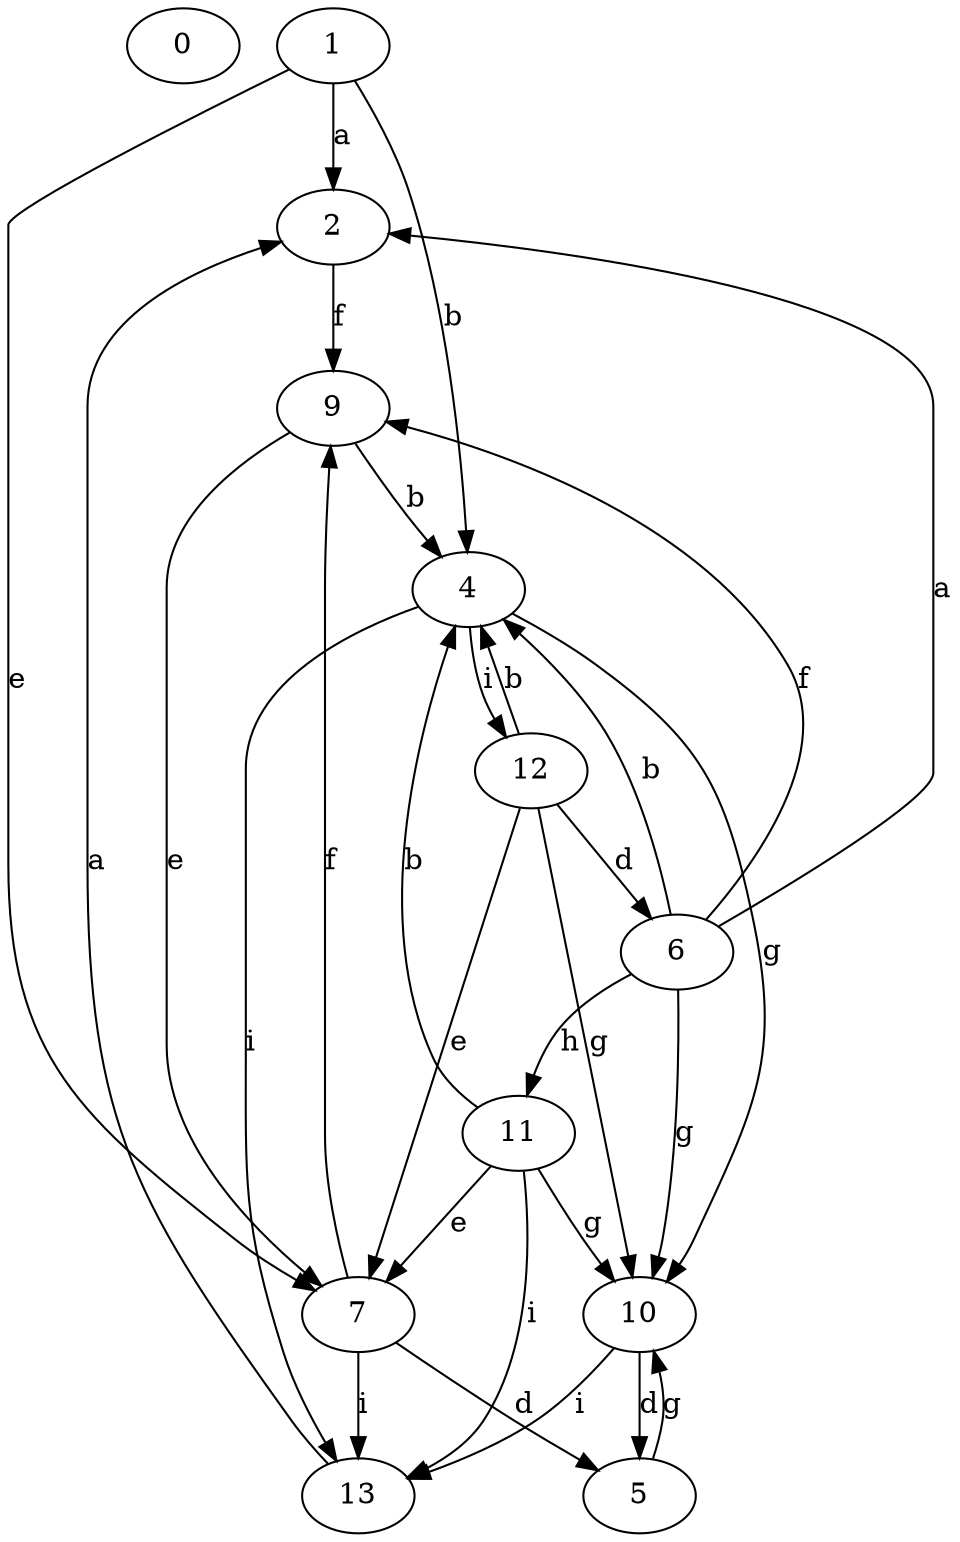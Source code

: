 strict digraph  {
0;
1;
2;
4;
5;
6;
7;
9;
10;
11;
12;
13;
1 -> 2  [label=a];
1 -> 4  [label=b];
1 -> 7  [label=e];
2 -> 9  [label=f];
4 -> 10  [label=g];
4 -> 12  [label=i];
4 -> 13  [label=i];
5 -> 10  [label=g];
6 -> 2  [label=a];
6 -> 4  [label=b];
6 -> 9  [label=f];
6 -> 10  [label=g];
6 -> 11  [label=h];
7 -> 5  [label=d];
7 -> 9  [label=f];
7 -> 13  [label=i];
9 -> 4  [label=b];
9 -> 7  [label=e];
10 -> 5  [label=d];
10 -> 13  [label=i];
11 -> 4  [label=b];
11 -> 7  [label=e];
11 -> 10  [label=g];
11 -> 13  [label=i];
12 -> 4  [label=b];
12 -> 6  [label=d];
12 -> 7  [label=e];
12 -> 10  [label=g];
13 -> 2  [label=a];
}
